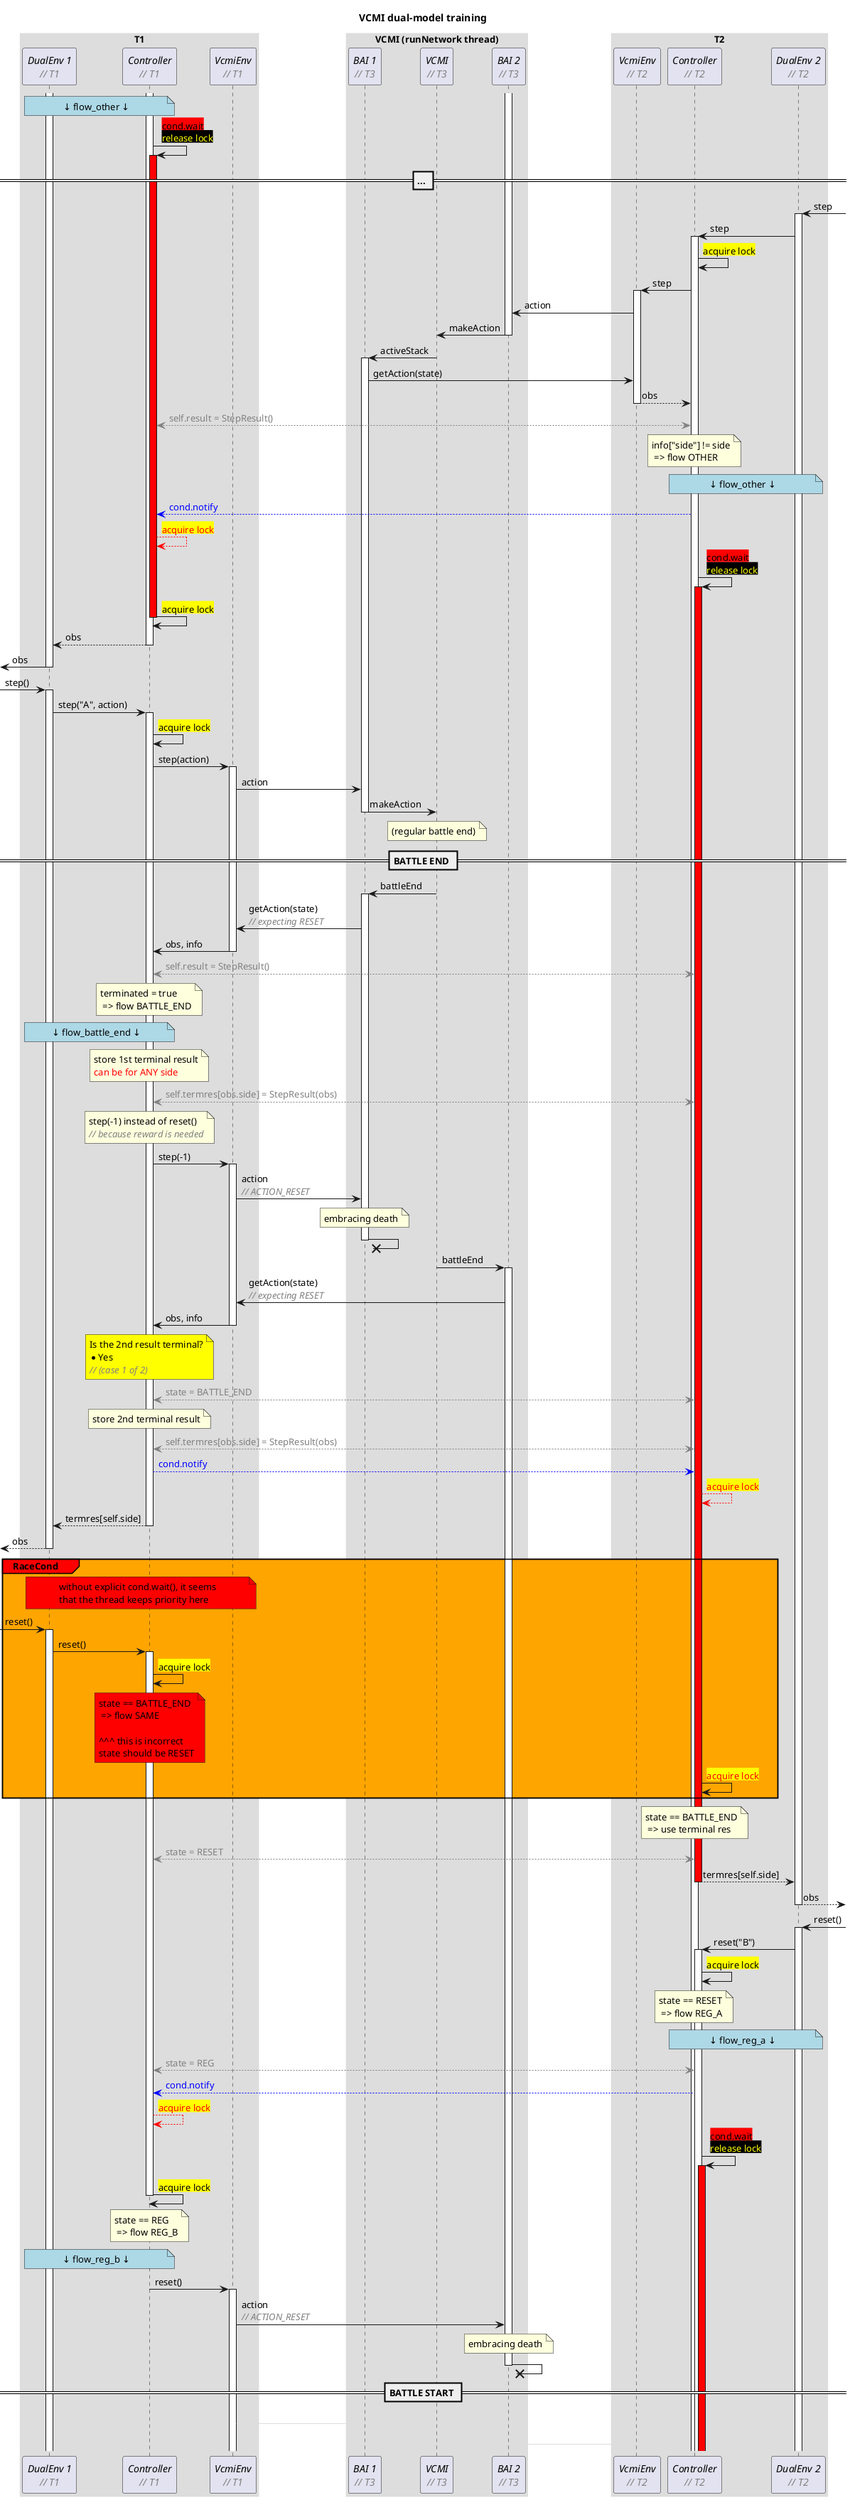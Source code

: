 @startuml "dual-env"

title "VCMI dual-model training"
' title "WWWWWWWWWWWWWWWWWWWWWWWWWWWWWWWWWWWWWWWWWWWWWWWWWWWWWWWWWWWWWWWWWWWWWWWWWWWWWWWWWWWWWWWWWWWWWWWWWWWWWWWWWWWWWWWWWWWWWWWW"

skinparam sequenceBoxBorderColor #FFF

!$nbsp = "<U+00A0>"

' workaround the fact that text alignment can only be
' set globally. Using hspace(n) returns N monospaced
' $nbsp chars
!function $hspace($length)
  !$res = ""
  !$i = $length
  !while $i > 0
    !$res = $res + $nbsp
    !$i = $i - 1
  !endwhile
  !return "<font:monospaced>"+$res+"</font>"
!endfunction

!function $desc($txt)
  !return "<font:Arial><color:Gray><i>// "+$txt+"</i></color></font>"
!endfunction

!function $lock_acq_fail_text()
  !return "<back:yellow><color:red>acquire lock</color></back>"
!endfunction

!function $lock_rel_text()
  !return "<color:yellow><back:black>release lock</back></color>"
!endfunction

!procedure $lock_acq_fail($node)
  $node -> $node : $lock_acq_fail_text()
  activate $node #red
!endprocedure

!procedure $lock_acq_direct($node)
  $node -> $node : <back:yellow>acquire lock</back>
!endprocedure

!procedure $lock_acq_latent($node)
  $lock_acq_direct($node)
  deactivate $node
!endprocedure

!procedure $lock_rel($node)
  $node -> $node : $lock_rel_text()
!endprocedure

!procedure $cond_wait($node)
  $node -> $node : <back:red>cond.wait</back>\n$lock_rel_text()
  activate $node #red
!endprocedure

!procedure $cond_notify($NodeA, $NodeB)
  $NodeA --[#blue]> $NodeB : <color:blue>cond.notify</color>
  $NodeB --[#red]> $NodeB : $lock_acq_fail_text()
!endfunction

!procedure $cond_switch($NodeA, $NodeB)
  $cond_notify($NodeA, $NodeB)
  $cond_wait($NodeA)
  $lock_acq_latent($NodeB)
!endfunction

!procedure $flow(envid, $flowname)
  note over CTRL##envid, DualEnv##envid #LightBlue : ↓ flow_##$flowname ↓
!endprocedure

!function $replace($txt, $search, $repl)
  !$replaced = ""
  !while %strpos($txt, $search) >= 0
    !$position = %strpos($txt, $search)
    !$replaced = $replaced + %substr($txt, 0, $position) + $repl
    !$txt = %substr($txt, $position + %strlen($search))
  !endwhile
  !return $replaced + $txt
!endfunction

!procedure $sharevar($node1, $node2, $txt)
  $node1 <--[#gray]> $node2 : <color:gray>$replace($txt,"\n","</color>\n<color:gray>")</color>
!endfunction

!procedure $sharevar($txt)
  $sharevar(CTRL1, CTRL2, $txt)
!endfunction

' avoids super long note lines in the diagram
!function $str($txt)
  !return $replace($txt, "\n", %newline())
!endfunction

box "T1"
  participant "//DualEnv 1//\n$desc(T1)" as DualEnv1
  participant "//Controller//\n$desc(T1)" as CTRL1
  participant "//VcmiEnv//\n$desc(T1)" as env1
end box

box "VCMI (runNetwork thread)"
participant "//BAI 1//\n$desc(T3)" as BAI1
participant "//VCMI//\n$desc(T3)" as VCMI
participant "//BAI 2//\n$desc(T3)" as BAI2
end box

box "T2"
  participant "//VcmiEnv//\n$desc(T2)" as env2
  participant "//Controller//\n$desc(T2)" as CTRL2
  participant "//DualEnv 2//\n$desc(T2)" as DualEnv2
end box


'''''''''''''''''''''''''''''
''''BEGIN SHORTCUT
'''''''''''''''''''''''''''''

activate DualEnv1
activate CTRL1
activate BAI2

$flow(1, other)

$cond_wait(CTRL1)

== ... ==

DualEnv2 <-] ++ : step
DualEnv2 -> CTRL2 ++ : step
$lock_acq_direct(CTRL2)
CTRL2 -> env2 ++ : step
env2 -> BAI2 : action
BAI2 -> VCMI -- : makeAction
VCMI -> BAI1 ++ : activeStack
BAI1 -> env2 : getAction(state)
env2 --> CTRL2 -- : obs
$sharevar("self.result = StepResult()")

note over CTRL2
info["side"] != side
 => flow OTHER
end note
$flow(2, other)

$cond_switch(CTRL2, CTRL1)
CTRL1 --> DualEnv1 -- : obs
DualEnv1 ->[ -- : obs

-> DualEnv1 ++ : step()
DualEnv1 -> CTRL1 ++ : step("A", action)

$lock_acq_direct(CTRL1)

CTRL1 -> env1 ++ : step(action)
env1 -> BAI1 : action
BAI1 -> VCMI -- : makeAction

note over VCMI : (regular battle end)

== BATTLE END ==

VCMI -> BAI1 ++: battleEnd
BAI1 -> env1: getAction(state)\n$desc("expecting RESET")
env1 -> CTRL1 -- : obs, info

$sharevar("self.result = StepResult()")

note over CTRL1
terminated = true
 => flow BATTLE_END
end note

$flow(1, battle_end)

note over CTRL1
store 1st terminal result
<color:red>can be for ANY side
end note

$sharevar("self.termres[obs.side] = StepResult(obs)")

note over CTRL1
step(-1) instead of reset()
$desc("because reward is needed")
end note

CTRL1 -> env1 ++ : step(-1)
env1 -> BAI1 : action\n$desc("ACTION_RESET")
note over BAI1 : embracing death
BAI1 -X BAI1 -- :

VCMI -> BAI2 ++ : battleEnd
BAI2 -> env1: getAction(state)\n$desc("expecting RESET")
env1 -> CTRL1 -- : obs, info

note over CTRL1 #yellow
Is the 2nd result terminal?
* Yes
$desc("(case 1 of 2)")
end note

$sharevar("state = BATTLE_END")

note over CTRL1
store 2nd terminal result
end note

$sharevar("self.termres[obs.side] = StepResult(obs)")
$cond_notify(CTRL1, CTRL2)
CTRL1 --> DualEnv1 -- : termres[self.side]
[<-- DualEnv1 -- : obs

group#Red #Orange RaceCond
  note over DualEnv1, env1 #red
  without explicit cond.wait(), it seems
  that the thread keeps priority here
  end note

  -> DualEnv1 ++ : reset()
  DualEnv1 -> CTRL1 ++ : reset()
  $lock_acq_direct(CTRL1)

  note over CTRL1 #red
  state == BATTLE_END
   => flow SAME

  ^^^ this is incorrect
  state should be RESET
  end note

  CTRL2 -> CTRL2 : $lock_acq_fail_text()
end

note over CTRL2
state == BATTLE_END
 => use terminal res
end note

$sharevar("state = RESET")
CTRL2 --> DualEnv2 -- : termres[self.side]
DualEnv2 -->] -- : obs

' VCMI -> BAI2 ++ : battleEnd
' == ... ==

'''''''''''''''''''''''''''''
''''EOF SHORTCUT
'''''''''''''''''''''''''''''

]-> DualEnv2 ++ : reset()
DualEnv2 -> CTRL2 ++ : reset("B")
$lock_acq_direct(CTRL2)

note over CTRL2
state == RESET
 => flow REG_A
end note

$flow(2, reg_a)
$sharevar("state = REG")
$cond_switch(CTRL2, CTRL1)

note over CTRL1
state == REG
 => flow REG_B
end note

$flow(1, reg_b)

CTRL1 -> env1 ++ : reset()
env1 -> BAI2 : action\n$desc("ACTION_RESET")
note over BAI2 : embracing death
BAI2 -X BAI2 -- :

== BATTLE START ==


''''''''''''''''''''''''''''''
''' HORIZONTAL SPACING

BAI1 -[#ddd]> env1 : $hspace(20)
BAI2 -[#ddd]> env2 : $hspace(20)

@enduml
